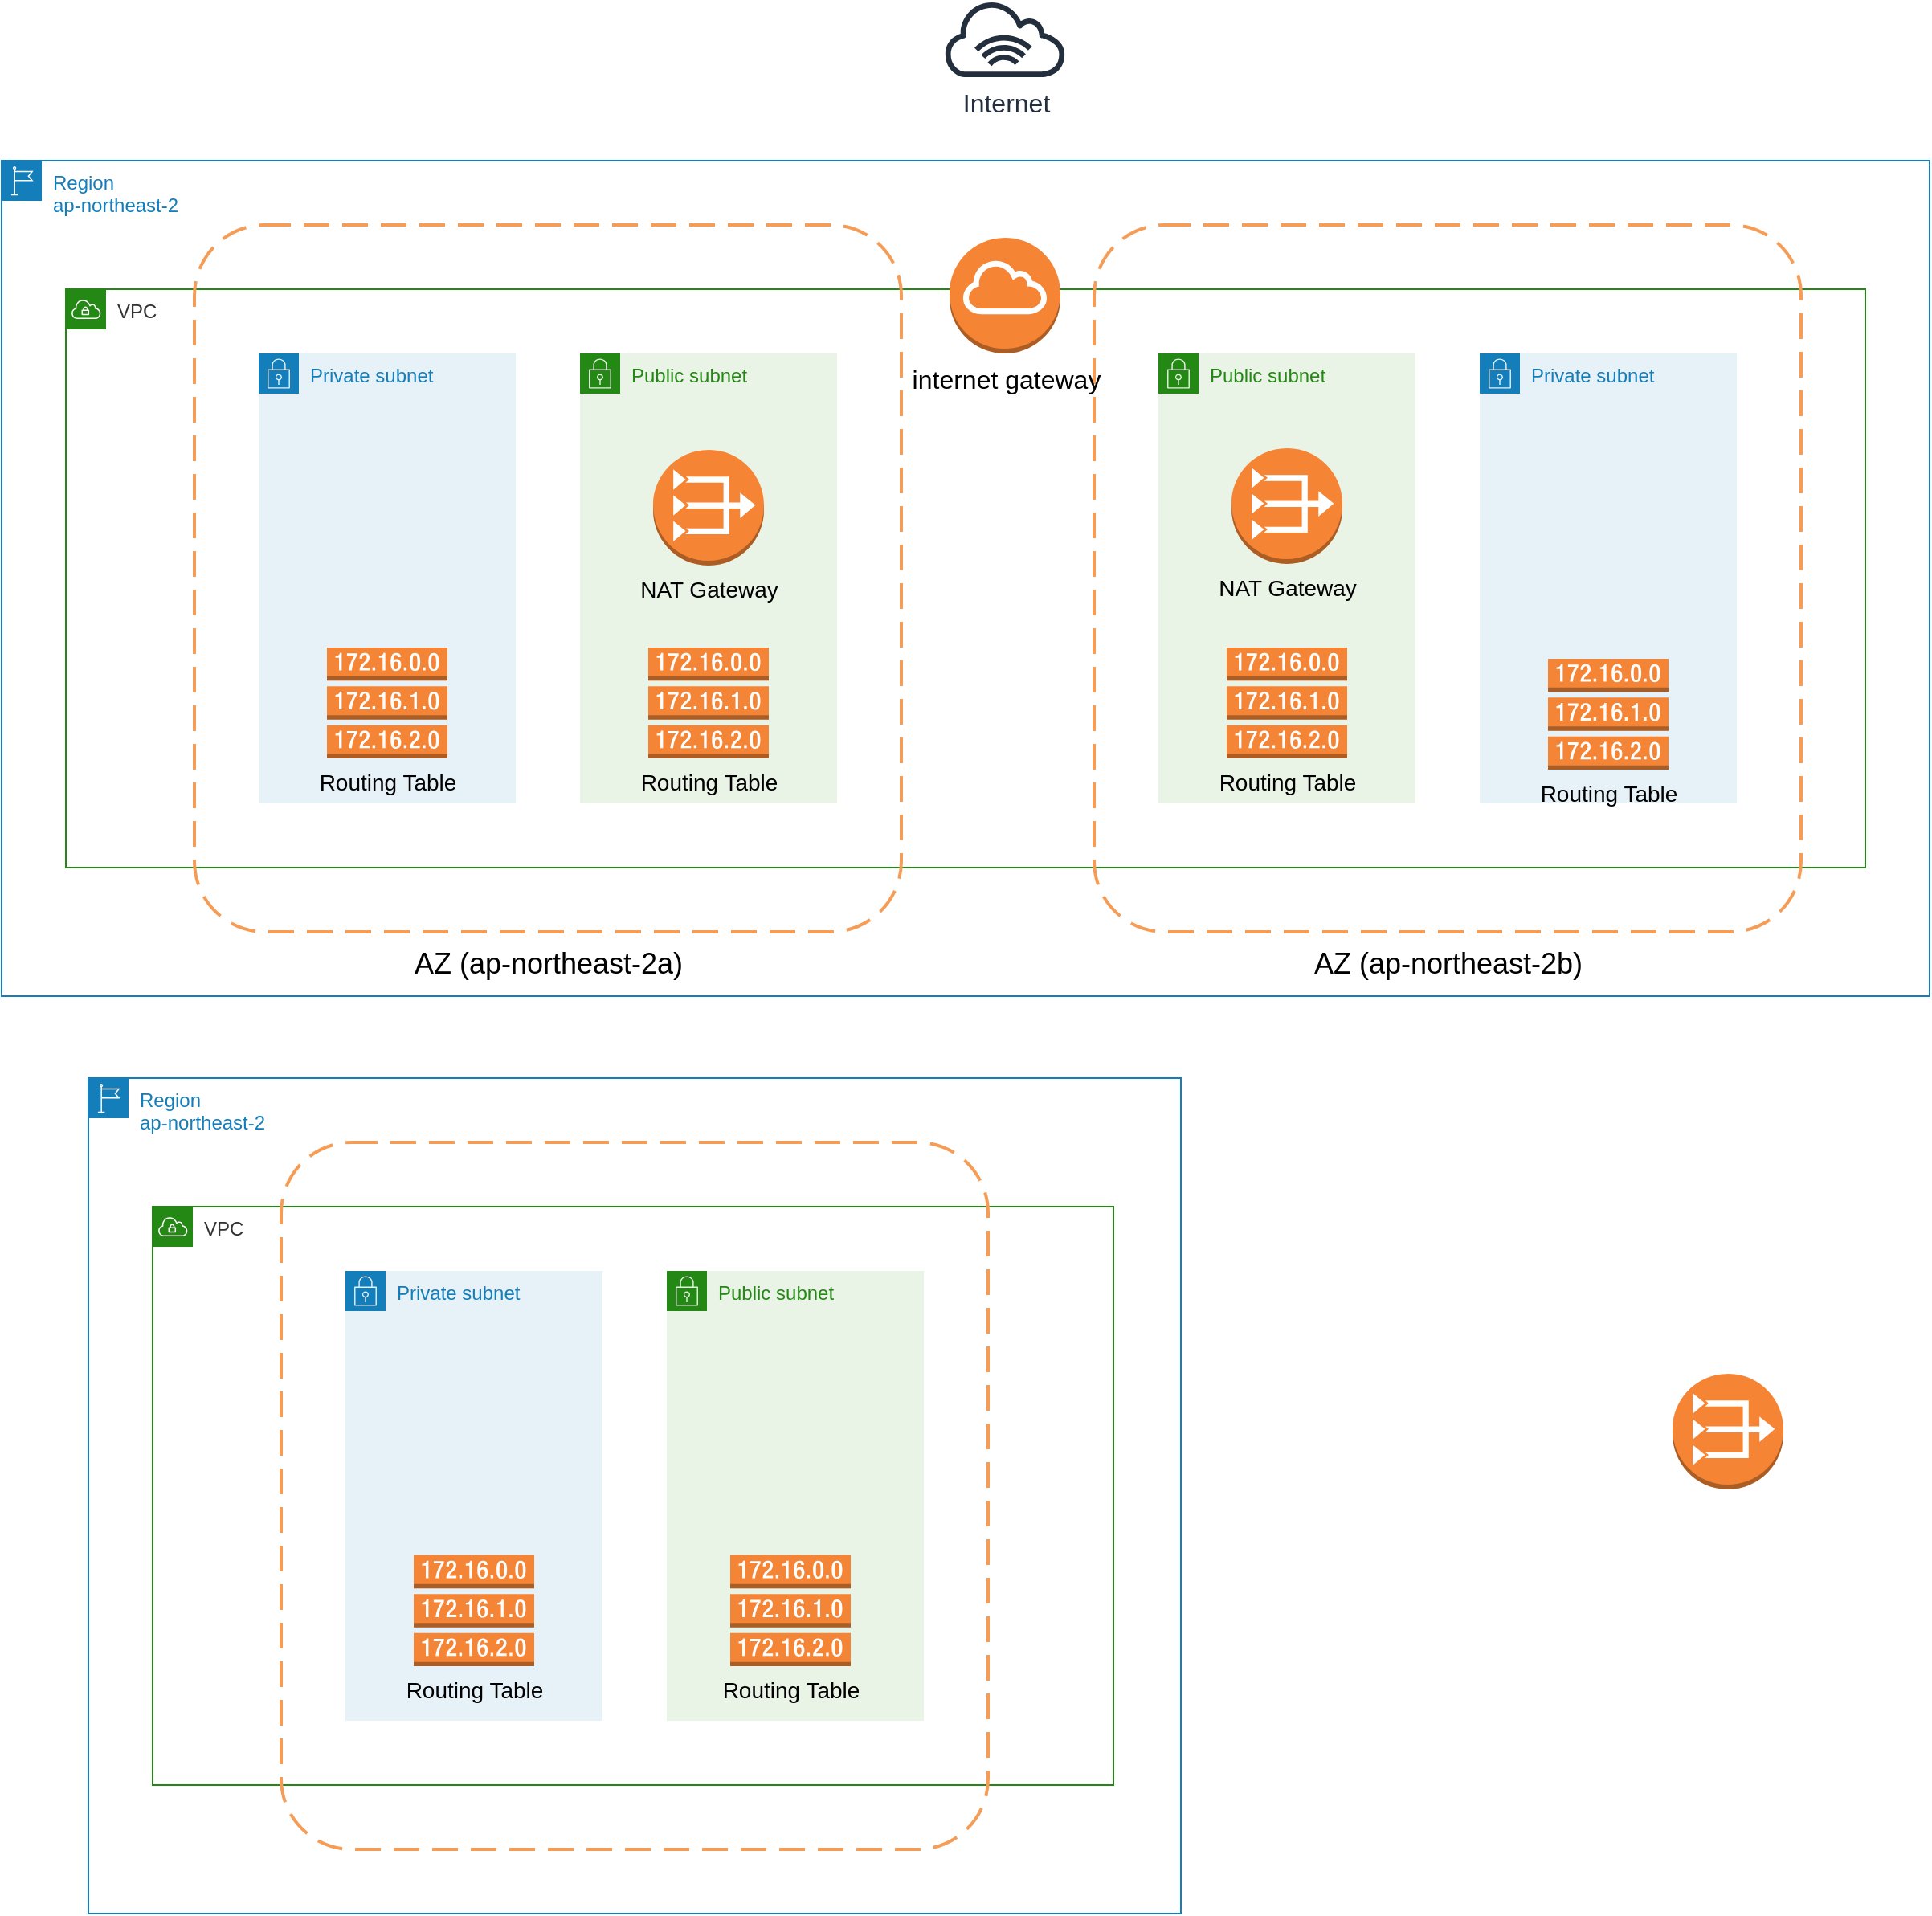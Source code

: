 <mxfile version="21.7.5" type="github">
  <diagram name="페이지-1" id="Bbv7YNhPLpcVmnhn9nwk">
    <mxGraphModel dx="920" dy="1809" grid="0" gridSize="10" guides="1" tooltips="1" connect="1" arrows="1" fold="1" page="0" pageScale="1" pageWidth="827" pageHeight="1169" math="0" shadow="0">
      <root>
        <mxCell id="0" />
        <mxCell id="1" parent="0" />
        <mxCell id="esx3azGTIc1UjBT1elc1-25" value="Region&lt;br&gt;ap-northeast-2" style="points=[[0,0],[0.25,0],[0.5,0],[0.75,0],[1,0],[1,0.25],[1,0.5],[1,0.75],[1,1],[0.75,1],[0.5,1],[0.25,1],[0,1],[0,0.75],[0,0.5],[0,0.25]];outlineConnect=0;gradientColor=none;html=1;whiteSpace=wrap;fontSize=12;fontStyle=0;container=1;pointerEvents=0;collapsible=0;recursiveResize=0;shape=mxgraph.aws4.group;grIcon=mxgraph.aws4.group_region;strokeColor=#147EBA;fillColor=none;verticalAlign=top;align=left;spacingLeft=30;fontColor=#147EBA;" parent="1" vertex="1">
          <mxGeometry x="144" y="-419" width="680" height="520" as="geometry" />
        </mxCell>
        <mxCell id="esx3azGTIc1UjBT1elc1-26" value="VPC" style="points=[[0,0],[0.25,0],[0.5,0],[0.75,0],[1,0],[1,0.25],[1,0.5],[1,0.75],[1,1],[0.75,1],[0.5,1],[0.25,1],[0,1],[0,0.75],[0,0.5],[0,0.25]];outlineConnect=0;gradientColor=none;html=1;whiteSpace=wrap;fontSize=12;fontStyle=0;container=1;pointerEvents=0;collapsible=0;recursiveResize=0;shape=mxgraph.aws4.group;grIcon=mxgraph.aws4.group_vpc;strokeColor=#248814;fillColor=none;verticalAlign=top;align=left;spacingLeft=30;fontColor=#333333;dashed=0;" parent="esx3azGTIc1UjBT1elc1-25" vertex="1">
          <mxGeometry x="40" y="80" width="598" height="360" as="geometry" />
        </mxCell>
        <mxCell id="esx3azGTIc1UjBT1elc1-28" value="" style="rounded=1;arcSize=10;dashed=1;strokeColor=#F59D56;fillColor=none;gradientColor=none;dashPattern=8 4;strokeWidth=2;" parent="esx3azGTIc1UjBT1elc1-25" vertex="1">
          <mxGeometry x="120" y="40" width="440" height="440" as="geometry" />
        </mxCell>
        <mxCell id="esx3azGTIc1UjBT1elc1-31" value="Public subnet" style="points=[[0,0],[0.25,0],[0.5,0],[0.75,0],[1,0],[1,0.25],[1,0.5],[1,0.75],[1,1],[0.75,1],[0.5,1],[0.25,1],[0,1],[0,0.75],[0,0.5],[0,0.25]];outlineConnect=0;gradientColor=none;html=1;whiteSpace=wrap;fontSize=12;fontStyle=0;container=1;pointerEvents=0;collapsible=0;recursiveResize=0;shape=mxgraph.aws4.group;grIcon=mxgraph.aws4.group_security_group;grStroke=0;strokeColor=#248814;fillColor=#E9F3E6;verticalAlign=top;align=left;spacingLeft=30;fontColor=#248814;dashed=0;" parent="esx3azGTIc1UjBT1elc1-25" vertex="1">
          <mxGeometry x="360" y="120" width="160" height="280" as="geometry" />
        </mxCell>
        <mxCell id="esx3azGTIc1UjBT1elc1-36" value="Private subnet" style="points=[[0,0],[0.25,0],[0.5,0],[0.75,0],[1,0],[1,0.25],[1,0.5],[1,0.75],[1,1],[0.75,1],[0.5,1],[0.25,1],[0,1],[0,0.75],[0,0.5],[0,0.25]];outlineConnect=0;gradientColor=none;html=1;whiteSpace=wrap;fontSize=12;fontStyle=0;container=1;pointerEvents=0;collapsible=0;recursiveResize=0;shape=mxgraph.aws4.group;grIcon=mxgraph.aws4.group_security_group;grStroke=0;strokeColor=#147EBA;fillColor=#E6F2F8;verticalAlign=top;align=left;spacingLeft=30;fontColor=#147EBA;dashed=0;" parent="esx3azGTIc1UjBT1elc1-25" vertex="1">
          <mxGeometry x="160" y="120" width="160" height="280" as="geometry" />
        </mxCell>
        <mxCell id="esx3azGTIc1UjBT1elc1-43" value="Routing Table" style="outlineConnect=0;dashed=0;verticalLabelPosition=bottom;verticalAlign=top;align=center;html=1;shape=mxgraph.aws3.route_table;fillColor=#F58536;gradientColor=none;fontSize=14;" parent="esx3azGTIc1UjBT1elc1-36" vertex="1">
          <mxGeometry x="42.5" y="177" width="75" height="69" as="geometry" />
        </mxCell>
        <mxCell id="esx3azGTIc1UjBT1elc1-42" value="Routing Table" style="outlineConnect=0;dashed=0;verticalLabelPosition=bottom;verticalAlign=top;align=center;html=1;shape=mxgraph.aws3.route_table;fillColor=#F58536;gradientColor=none;fontSize=14;" parent="esx3azGTIc1UjBT1elc1-25" vertex="1">
          <mxGeometry x="399.5" y="297" width="75" height="69" as="geometry" />
        </mxCell>
        <mxCell id="esx3azGTIc1UjBT1elc1-39" value="" style="outlineConnect=0;dashed=0;verticalLabelPosition=bottom;verticalAlign=top;align=center;html=1;shape=mxgraph.aws3.vpc_nat_gateway;fillColor=#F58534;gradientColor=none;" parent="1" vertex="1">
          <mxGeometry x="1130" y="-235" width="69" height="72" as="geometry" />
        </mxCell>
        <mxCell id="PnqAoMJkVF4j5phf1v6--2" value="Region&lt;br&gt;ap-northeast-2" style="points=[[0,0],[0.25,0],[0.5,0],[0.75,0],[1,0],[1,0.25],[1,0.5],[1,0.75],[1,1],[0.75,1],[0.5,1],[0.25,1],[0,1],[0,0.75],[0,0.5],[0,0.25]];outlineConnect=0;gradientColor=none;html=1;whiteSpace=wrap;fontSize=12;fontStyle=0;container=0;pointerEvents=0;collapsible=0;recursiveResize=0;shape=mxgraph.aws4.group;grIcon=mxgraph.aws4.group_region;strokeColor=#147EBA;fillColor=none;verticalAlign=top;align=left;spacingLeft=30;fontColor=#147EBA;" parent="1" vertex="1">
          <mxGeometry x="90" y="-990" width="1200" height="520" as="geometry" />
        </mxCell>
        <mxCell id="PnqAoMJkVF4j5phf1v6--27" value="Internet" style="sketch=0;outlineConnect=0;fontColor=#232F3E;gradientColor=none;fillColor=#232F3D;strokeColor=none;dashed=0;verticalLabelPosition=bottom;verticalAlign=top;align=center;html=1;fontSize=16;fontStyle=0;aspect=fixed;pointerEvents=1;shape=mxgraph.aws4.internet_alt1;" parent="1" vertex="1">
          <mxGeometry x="675.5" y="-1090" width="78" height="48" as="geometry" />
        </mxCell>
        <mxCell id="PnqAoMJkVF4j5phf1v6--3" value="VPC" style="points=[[0,0],[0.25,0],[0.5,0],[0.75,0],[1,0],[1,0.25],[1,0.5],[1,0.75],[1,1],[0.75,1],[0.5,1],[0.25,1],[0,1],[0,0.75],[0,0.5],[0,0.25]];outlineConnect=0;gradientColor=none;html=1;whiteSpace=wrap;fontSize=12;fontStyle=0;container=0;pointerEvents=0;collapsible=0;recursiveResize=0;shape=mxgraph.aws4.group;grIcon=mxgraph.aws4.group_vpc;strokeColor=#248814;fillColor=none;verticalAlign=top;align=left;spacingLeft=30;fontColor=#333333;dashed=0;" parent="1" vertex="1">
          <mxGeometry x="130" y="-910" width="1120" height="360" as="geometry" />
        </mxCell>
        <mxCell id="PnqAoMJkVF4j5phf1v6--4" value="" style="rounded=1;arcSize=10;dashed=1;strokeColor=#F59D56;fillColor=none;gradientColor=none;dashPattern=8 4;strokeWidth=2;" parent="1" vertex="1">
          <mxGeometry x="210" y="-950" width="440" height="440" as="geometry" />
        </mxCell>
        <mxCell id="PnqAoMJkVF4j5phf1v6--6" value="AZ (ap-northeast-2a)" style="text;strokeColor=none;fillColor=none;html=1;fontSize=18;fontStyle=0;verticalAlign=middle;align=center;" parent="1" vertex="1">
          <mxGeometry x="380" y="-510" width="100" height="40" as="geometry" />
        </mxCell>
        <mxCell id="PnqAoMJkVF4j5phf1v6--7" value="AZ (ap-northeast-2b)" style="text;strokeColor=none;fillColor=none;html=1;fontSize=18;fontStyle=0;verticalAlign=middle;align=center;" parent="1" vertex="1">
          <mxGeometry x="940" y="-510" width="100" height="40" as="geometry" />
        </mxCell>
        <mxCell id="PnqAoMJkVF4j5phf1v6--9" value="Public subnet" style="points=[[0,0],[0.25,0],[0.5,0],[0.75,0],[1,0],[1,0.25],[1,0.5],[1,0.75],[1,1],[0.75,1],[0.5,1],[0.25,1],[0,1],[0,0.75],[0,0.5],[0,0.25]];outlineConnect=0;gradientColor=none;html=1;whiteSpace=wrap;fontSize=12;fontStyle=0;container=1;pointerEvents=0;collapsible=0;recursiveResize=0;shape=mxgraph.aws4.group;grIcon=mxgraph.aws4.group_security_group;grStroke=0;strokeColor=#248814;fillColor=#E9F3E6;verticalAlign=top;align=left;spacingLeft=30;fontColor=#248814;dashed=0;" parent="1" vertex="1">
          <mxGeometry x="450" y="-870" width="160" height="280" as="geometry" />
        </mxCell>
        <mxCell id="PnqAoMJkVF4j5phf1v6--5" value="" style="rounded=1;arcSize=10;dashed=1;strokeColor=#F59D56;fillColor=none;gradientColor=none;dashPattern=8 4;strokeWidth=2;" parent="1" vertex="1">
          <mxGeometry x="770" y="-950" width="440" height="440" as="geometry" />
        </mxCell>
        <mxCell id="PnqAoMJkVF4j5phf1v6--10" value="Public subnet" style="points=[[0,0],[0.25,0],[0.5,0],[0.75,0],[1,0],[1,0.25],[1,0.5],[1,0.75],[1,1],[0.75,1],[0.5,1],[0.25,1],[0,1],[0,0.75],[0,0.5],[0,0.25]];outlineConnect=0;gradientColor=none;html=1;whiteSpace=wrap;fontSize=12;fontStyle=0;container=0;pointerEvents=0;collapsible=0;recursiveResize=0;shape=mxgraph.aws4.group;grIcon=mxgraph.aws4.group_security_group;grStroke=0;strokeColor=#248814;fillColor=#E9F3E6;verticalAlign=top;align=left;spacingLeft=30;fontColor=#248814;dashed=0;" parent="1" vertex="1">
          <mxGeometry x="810" y="-870" width="160" height="280" as="geometry" />
        </mxCell>
        <mxCell id="PnqAoMJkVF4j5phf1v6--11" value="Private subnet" style="points=[[0,0],[0.25,0],[0.5,0],[0.75,0],[1,0],[1,0.25],[1,0.5],[1,0.75],[1,1],[0.75,1],[0.5,1],[0.25,1],[0,1],[0,0.75],[0,0.5],[0,0.25]];outlineConnect=0;gradientColor=none;html=1;whiteSpace=wrap;fontSize=12;fontStyle=0;container=1;pointerEvents=0;collapsible=0;recursiveResize=0;shape=mxgraph.aws4.group;grIcon=mxgraph.aws4.group_security_group;grStroke=0;strokeColor=#147EBA;fillColor=#E6F2F8;verticalAlign=top;align=left;spacingLeft=30;fontColor=#147EBA;dashed=0;" parent="1" vertex="1">
          <mxGeometry x="250" y="-870" width="160" height="280" as="geometry" />
        </mxCell>
        <mxCell id="PnqAoMJkVF4j5phf1v6--12" value="Private subnet" style="points=[[0,0],[0.25,0],[0.5,0],[0.75,0],[1,0],[1,0.25],[1,0.5],[1,0.75],[1,1],[0.75,1],[0.5,1],[0.25,1],[0,1],[0,0.75],[0,0.5],[0,0.25]];outlineConnect=0;gradientColor=none;html=1;whiteSpace=wrap;fontSize=12;fontStyle=0;container=0;pointerEvents=0;collapsible=0;recursiveResize=0;shape=mxgraph.aws4.group;grIcon=mxgraph.aws4.group_security_group;grStroke=0;strokeColor=#147EBA;fillColor=#E6F2F8;verticalAlign=top;align=left;spacingLeft=30;fontColor=#147EBA;dashed=0;" parent="1" vertex="1">
          <mxGeometry x="1010" y="-870" width="160" height="280" as="geometry" />
        </mxCell>
        <mxCell id="PnqAoMJkVF4j5phf1v6--15" value="&lt;font style=&quot;font-size: 14px;&quot;&gt;NAT Gateway&lt;/font&gt;" style="outlineConnect=0;dashed=0;verticalLabelPosition=bottom;verticalAlign=top;align=center;html=1;shape=mxgraph.aws3.vpc_nat_gateway;fillColor=#F58534;gradientColor=none;" parent="1" vertex="1">
          <mxGeometry x="495.5" y="-810" width="69" height="72" as="geometry" />
        </mxCell>
        <mxCell id="PnqAoMJkVF4j5phf1v6--13" value="Routing Table" style="outlineConnect=0;dashed=0;verticalLabelPosition=bottom;verticalAlign=top;align=center;html=1;shape=mxgraph.aws3.route_table;fillColor=#F58536;gradientColor=none;fontSize=14;" parent="1" vertex="1">
          <mxGeometry x="292.5" y="-687" width="75" height="69" as="geometry" />
        </mxCell>
        <mxCell id="esx3azGTIc1UjBT1elc1-1" value="Routing Table" style="outlineConnect=0;dashed=0;verticalLabelPosition=bottom;verticalAlign=top;align=center;html=1;shape=mxgraph.aws3.route_table;fillColor=#F58536;gradientColor=none;fontSize=14;" parent="1" vertex="1">
          <mxGeometry x="492.5" y="-687" width="75" height="69" as="geometry" />
        </mxCell>
        <mxCell id="PnqAoMJkVF4j5phf1v6--14" value="Routing Table" style="outlineConnect=0;dashed=0;verticalLabelPosition=bottom;verticalAlign=top;align=center;html=1;shape=mxgraph.aws3.route_table;fillColor=#F58536;gradientColor=none;fontSize=14;" parent="1" vertex="1">
          <mxGeometry x="1052.5" y="-680" width="75" height="69" as="geometry" />
        </mxCell>
        <mxCell id="PnqAoMJkVF4j5phf1v6--16" value="&lt;font style=&quot;font-size: 14px;&quot;&gt;NAT Gateway&lt;/font&gt;" style="outlineConnect=0;dashed=0;verticalLabelPosition=bottom;verticalAlign=top;align=center;html=1;shape=mxgraph.aws3.vpc_nat_gateway;fillColor=#F58534;gradientColor=none;fontSize=14;" parent="1" vertex="1">
          <mxGeometry x="855.5" y="-811" width="69" height="72" as="geometry" />
        </mxCell>
        <mxCell id="esx3azGTIc1UjBT1elc1-2" value="Routing Table" style="outlineConnect=0;dashed=0;verticalLabelPosition=bottom;verticalAlign=top;align=center;html=1;shape=mxgraph.aws3.route_table;fillColor=#F58536;gradientColor=none;fontSize=14;" parent="1" vertex="1">
          <mxGeometry x="852.5" y="-687" width="75" height="69" as="geometry" />
        </mxCell>
        <mxCell id="PnqAoMJkVF4j5phf1v6--24" value="internet gateway" style="outlineConnect=0;dashed=0;verticalLabelPosition=bottom;verticalAlign=top;align=center;html=1;shape=mxgraph.aws3.internet_gateway;fillColor=#F58534;gradientColor=none;fontSize=16;fontStyle=0" parent="1" vertex="1">
          <mxGeometry x="680" y="-942" width="69" height="72" as="geometry" />
        </mxCell>
      </root>
    </mxGraphModel>
  </diagram>
</mxfile>
